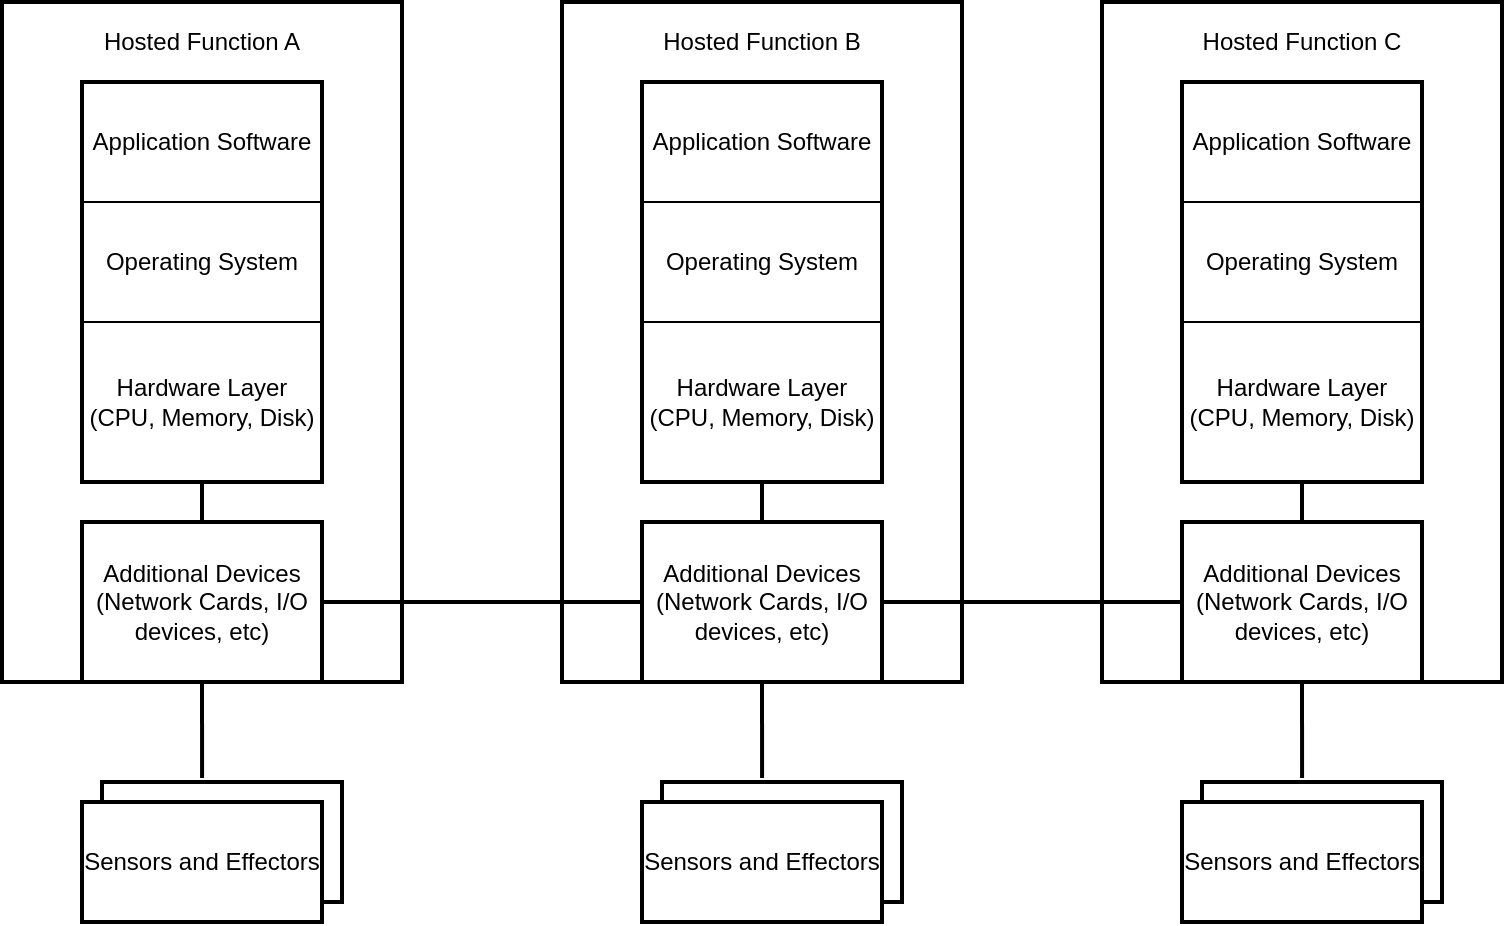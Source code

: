 <mxfile version="14.6.11" type="device"><diagram id="67XJMxStluXrrnf9AlHS" name="Page-1"><mxGraphModel dx="1422" dy="752" grid="1" gridSize="10" guides="1" tooltips="1" connect="1" arrows="1" fold="1" page="1" pageScale="1" pageWidth="827" pageHeight="1169" math="0" shadow="0"><root><mxCell id="0"/><mxCell id="1" parent="0"/><mxCell id="mMmHiRTmrOf3SA67uyGV-10" value="" style="rounded=0;whiteSpace=wrap;html=1;strokeWidth=2;fillColor=none;" vertex="1" parent="1"><mxGeometry x="90" y="430" width="120" height="60" as="geometry"/></mxCell><mxCell id="mMmHiRTmrOf3SA67uyGV-6" value="" style="rounded=0;whiteSpace=wrap;html=1;strokeWidth=2;fillColor=none;" vertex="1" parent="1"><mxGeometry x="40" y="40" width="200" height="340" as="geometry"/></mxCell><mxCell id="mMmHiRTmrOf3SA67uyGV-1" value="" style="rounded=0;whiteSpace=wrap;html=1;fillColor=none;strokeWidth=2;" vertex="1" parent="1"><mxGeometry x="80" y="80" width="120" height="200" as="geometry"/></mxCell><mxCell id="mMmHiRTmrOf3SA67uyGV-2" value="Application Software" style="rounded=0;whiteSpace=wrap;html=1;fillColor=none;" vertex="1" parent="1"><mxGeometry x="80" y="80" width="120" height="60" as="geometry"/></mxCell><mxCell id="mMmHiRTmrOf3SA67uyGV-4" value="Operating System" style="rounded=0;whiteSpace=wrap;html=1;fillColor=none;" vertex="1" parent="1"><mxGeometry x="80" y="140" width="120" height="60" as="geometry"/></mxCell><mxCell id="mMmHiRTmrOf3SA67uyGV-8" style="edgeStyle=orthogonalEdgeStyle;rounded=0;orthogonalLoop=1;jettySize=auto;html=1;exitX=0.5;exitY=1;exitDx=0;exitDy=0;entryX=0.5;entryY=0;entryDx=0;entryDy=0;strokeWidth=2;endArrow=none;endFill=0;" edge="1" parent="1" source="mMmHiRTmrOf3SA67uyGV-5" target="mMmHiRTmrOf3SA67uyGV-7"><mxGeometry relative="1" as="geometry"/></mxCell><mxCell id="mMmHiRTmrOf3SA67uyGV-5" value="Hardware Layer&lt;br&gt;(CPU, Memory, Disk)" style="rounded=0;whiteSpace=wrap;html=1;fillColor=none;" vertex="1" parent="1"><mxGeometry x="80" y="200" width="120" height="80" as="geometry"/></mxCell><mxCell id="mMmHiRTmrOf3SA67uyGV-12" style="edgeStyle=orthogonalEdgeStyle;rounded=0;orthogonalLoop=1;jettySize=auto;html=1;exitX=0.5;exitY=1;exitDx=0;exitDy=0;entryX=0.417;entryY=-0.033;entryDx=0;entryDy=0;entryPerimeter=0;endArrow=none;endFill=0;strokeWidth=2;" edge="1" parent="1" source="mMmHiRTmrOf3SA67uyGV-7" target="mMmHiRTmrOf3SA67uyGV-10"><mxGeometry relative="1" as="geometry"/></mxCell><mxCell id="mMmHiRTmrOf3SA67uyGV-36" style="edgeStyle=orthogonalEdgeStyle;rounded=0;orthogonalLoop=1;jettySize=auto;html=1;exitX=1;exitY=0.5;exitDx=0;exitDy=0;entryX=0;entryY=0.5;entryDx=0;entryDy=0;endArrow=none;endFill=0;strokeWidth=2;" edge="1" parent="1" source="mMmHiRTmrOf3SA67uyGV-7" target="mMmHiRTmrOf3SA67uyGV-22"><mxGeometry relative="1" as="geometry"/></mxCell><mxCell id="mMmHiRTmrOf3SA67uyGV-7" value="Additional Devices (Network Cards, I/O devices, etc)" style="rounded=0;whiteSpace=wrap;html=1;fillColor=none;strokeWidth=2;" vertex="1" parent="1"><mxGeometry x="80" y="300" width="120" height="80" as="geometry"/></mxCell><mxCell id="mMmHiRTmrOf3SA67uyGV-9" value="Sensors and Effectors" style="rounded=0;whiteSpace=wrap;html=1;strokeWidth=2;" vertex="1" parent="1"><mxGeometry x="80" y="440" width="120" height="60" as="geometry"/></mxCell><mxCell id="mMmHiRTmrOf3SA67uyGV-13" value="Hosted Function A" style="text;html=1;strokeColor=none;fillColor=none;align=center;verticalAlign=middle;whiteSpace=wrap;rounded=0;" vertex="1" parent="1"><mxGeometry x="80" y="50" width="120" height="20" as="geometry"/></mxCell><mxCell id="mMmHiRTmrOf3SA67uyGV-14" value="" style="rounded=0;whiteSpace=wrap;html=1;strokeWidth=2;fillColor=none;" vertex="1" parent="1"><mxGeometry x="370" y="430" width="120" height="60" as="geometry"/></mxCell><mxCell id="mMmHiRTmrOf3SA67uyGV-15" value="" style="rounded=0;whiteSpace=wrap;html=1;strokeWidth=2;fillColor=none;" vertex="1" parent="1"><mxGeometry x="320" y="40" width="200" height="340" as="geometry"/></mxCell><mxCell id="mMmHiRTmrOf3SA67uyGV-16" value="" style="rounded=0;whiteSpace=wrap;html=1;fillColor=none;strokeWidth=2;" vertex="1" parent="1"><mxGeometry x="360" y="80" width="120" height="200" as="geometry"/></mxCell><mxCell id="mMmHiRTmrOf3SA67uyGV-17" value="Application Software" style="rounded=0;whiteSpace=wrap;html=1;fillColor=none;" vertex="1" parent="1"><mxGeometry x="360" y="80" width="120" height="60" as="geometry"/></mxCell><mxCell id="mMmHiRTmrOf3SA67uyGV-18" value="Operating System" style="rounded=0;whiteSpace=wrap;html=1;fillColor=none;" vertex="1" parent="1"><mxGeometry x="360" y="140" width="120" height="60" as="geometry"/></mxCell><mxCell id="mMmHiRTmrOf3SA67uyGV-19" style="edgeStyle=orthogonalEdgeStyle;rounded=0;orthogonalLoop=1;jettySize=auto;html=1;exitX=0.5;exitY=1;exitDx=0;exitDy=0;entryX=0.5;entryY=0;entryDx=0;entryDy=0;strokeWidth=2;endArrow=none;endFill=0;" edge="1" parent="1" source="mMmHiRTmrOf3SA67uyGV-20" target="mMmHiRTmrOf3SA67uyGV-22"><mxGeometry relative="1" as="geometry"/></mxCell><mxCell id="mMmHiRTmrOf3SA67uyGV-20" value="Hardware Layer&lt;br&gt;(CPU, Memory, Disk)" style="rounded=0;whiteSpace=wrap;html=1;fillColor=none;" vertex="1" parent="1"><mxGeometry x="360" y="200" width="120" height="80" as="geometry"/></mxCell><mxCell id="mMmHiRTmrOf3SA67uyGV-21" style="edgeStyle=orthogonalEdgeStyle;rounded=0;orthogonalLoop=1;jettySize=auto;html=1;exitX=0.5;exitY=1;exitDx=0;exitDy=0;entryX=0.417;entryY=-0.033;entryDx=0;entryDy=0;entryPerimeter=0;endArrow=none;endFill=0;strokeWidth=2;" edge="1" parent="1" source="mMmHiRTmrOf3SA67uyGV-22" target="mMmHiRTmrOf3SA67uyGV-14"><mxGeometry relative="1" as="geometry"/></mxCell><mxCell id="mMmHiRTmrOf3SA67uyGV-37" style="edgeStyle=orthogonalEdgeStyle;rounded=0;orthogonalLoop=1;jettySize=auto;html=1;exitX=1;exitY=0.5;exitDx=0;exitDy=0;entryX=0;entryY=0.5;entryDx=0;entryDy=0;endArrow=none;endFill=0;strokeWidth=2;" edge="1" parent="1" source="mMmHiRTmrOf3SA67uyGV-22" target="mMmHiRTmrOf3SA67uyGV-33"><mxGeometry relative="1" as="geometry"/></mxCell><mxCell id="mMmHiRTmrOf3SA67uyGV-22" value="Additional Devices (Network Cards, I/O devices, etc)" style="rounded=0;whiteSpace=wrap;html=1;fillColor=none;strokeWidth=2;" vertex="1" parent="1"><mxGeometry x="360" y="300" width="120" height="80" as="geometry"/></mxCell><mxCell id="mMmHiRTmrOf3SA67uyGV-23" value="Sensors and Effectors" style="rounded=0;whiteSpace=wrap;html=1;strokeWidth=2;" vertex="1" parent="1"><mxGeometry x="360" y="440" width="120" height="60" as="geometry"/></mxCell><mxCell id="mMmHiRTmrOf3SA67uyGV-24" value="Hosted Function B" style="text;html=1;strokeColor=none;fillColor=none;align=center;verticalAlign=middle;whiteSpace=wrap;rounded=0;" vertex="1" parent="1"><mxGeometry x="360" y="50" width="120" height="20" as="geometry"/></mxCell><mxCell id="mMmHiRTmrOf3SA67uyGV-25" value="" style="rounded=0;whiteSpace=wrap;html=1;strokeWidth=2;fillColor=none;" vertex="1" parent="1"><mxGeometry x="640" y="430" width="120" height="60" as="geometry"/></mxCell><mxCell id="mMmHiRTmrOf3SA67uyGV-26" value="" style="rounded=0;whiteSpace=wrap;html=1;strokeWidth=2;fillColor=none;" vertex="1" parent="1"><mxGeometry x="590" y="40" width="200" height="340" as="geometry"/></mxCell><mxCell id="mMmHiRTmrOf3SA67uyGV-27" value="" style="rounded=0;whiteSpace=wrap;html=1;fillColor=none;strokeWidth=2;" vertex="1" parent="1"><mxGeometry x="630" y="80" width="120" height="200" as="geometry"/></mxCell><mxCell id="mMmHiRTmrOf3SA67uyGV-28" value="Application Software" style="rounded=0;whiteSpace=wrap;html=1;fillColor=none;" vertex="1" parent="1"><mxGeometry x="630" y="80" width="120" height="60" as="geometry"/></mxCell><mxCell id="mMmHiRTmrOf3SA67uyGV-29" value="Operating System" style="rounded=0;whiteSpace=wrap;html=1;fillColor=none;" vertex="1" parent="1"><mxGeometry x="630" y="140" width="120" height="60" as="geometry"/></mxCell><mxCell id="mMmHiRTmrOf3SA67uyGV-30" style="edgeStyle=orthogonalEdgeStyle;rounded=0;orthogonalLoop=1;jettySize=auto;html=1;exitX=0.5;exitY=1;exitDx=0;exitDy=0;entryX=0.5;entryY=0;entryDx=0;entryDy=0;strokeWidth=2;endArrow=none;endFill=0;" edge="1" parent="1" source="mMmHiRTmrOf3SA67uyGV-31" target="mMmHiRTmrOf3SA67uyGV-33"><mxGeometry relative="1" as="geometry"/></mxCell><mxCell id="mMmHiRTmrOf3SA67uyGV-31" value="Hardware Layer&lt;br&gt;(CPU, Memory, Disk)" style="rounded=0;whiteSpace=wrap;html=1;fillColor=none;" vertex="1" parent="1"><mxGeometry x="630" y="200" width="120" height="80" as="geometry"/></mxCell><mxCell id="mMmHiRTmrOf3SA67uyGV-32" style="edgeStyle=orthogonalEdgeStyle;rounded=0;orthogonalLoop=1;jettySize=auto;html=1;exitX=0.5;exitY=1;exitDx=0;exitDy=0;entryX=0.417;entryY=-0.033;entryDx=0;entryDy=0;entryPerimeter=0;endArrow=none;endFill=0;strokeWidth=2;" edge="1" parent="1" source="mMmHiRTmrOf3SA67uyGV-33" target="mMmHiRTmrOf3SA67uyGV-25"><mxGeometry relative="1" as="geometry"/></mxCell><mxCell id="mMmHiRTmrOf3SA67uyGV-33" value="Additional Devices (Network Cards, I/O devices, etc)" style="rounded=0;whiteSpace=wrap;html=1;fillColor=none;strokeWidth=2;" vertex="1" parent="1"><mxGeometry x="630" y="300" width="120" height="80" as="geometry"/></mxCell><mxCell id="mMmHiRTmrOf3SA67uyGV-34" value="Sensors and Effectors" style="rounded=0;whiteSpace=wrap;html=1;strokeWidth=2;" vertex="1" parent="1"><mxGeometry x="630" y="440" width="120" height="60" as="geometry"/></mxCell><mxCell id="mMmHiRTmrOf3SA67uyGV-35" value="Hosted Function C" style="text;html=1;strokeColor=none;fillColor=none;align=center;verticalAlign=middle;whiteSpace=wrap;rounded=0;" vertex="1" parent="1"><mxGeometry x="630" y="50" width="120" height="20" as="geometry"/></mxCell></root></mxGraphModel></diagram></mxfile>